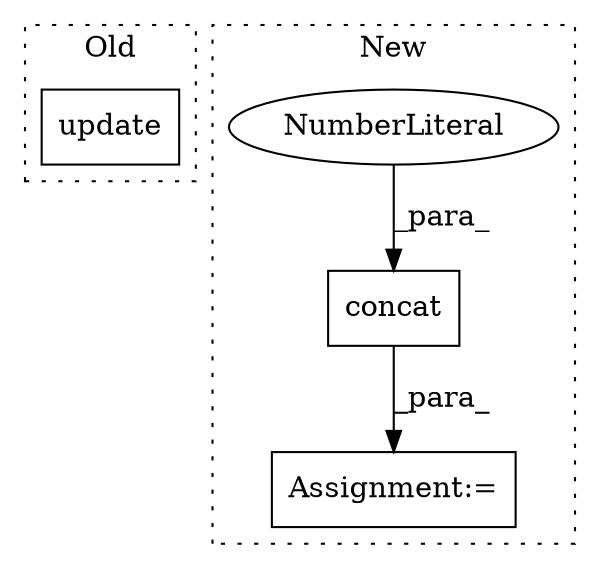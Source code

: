 digraph G {
subgraph cluster0 {
1 [label="update" a="32" s="412,460" l="7,1" shape="box"];
label = "Old";
style="dotted";
}
subgraph cluster1 {
2 [label="concat" a="32" s="510,557" l="7,1" shape="box"];
3 [label="NumberLiteral" a="34" s="556" l="1" shape="ellipse"];
4 [label="Assignment:=" a="7" s="809" l="1" shape="box"];
label = "New";
style="dotted";
}
2 -> 4 [label="_para_"];
3 -> 2 [label="_para_"];
}